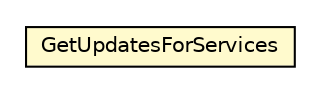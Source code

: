 #!/usr/local/bin/dot
#
# Class diagram 
# Generated by UMLGraph version R5_6-24-gf6e263 (http://www.umlgraph.org/)
#

digraph G {
	edge [fontname="Helvetica",fontsize=10,labelfontname="Helvetica",labelfontsize=10];
	node [fontname="Helvetica",fontsize=10,shape=plaintext];
	nodesep=0.25;
	ranksep=0.5;
	// org.universAAL.tools.ucc.commerce.ustore.tools.GetUpdatesForServices
	c4289789 [label=<<table title="org.universAAL.tools.ucc.commerce.ustore.tools.GetUpdatesForServices" border="0" cellborder="1" cellspacing="0" cellpadding="2" port="p" bgcolor="lemonChiffon" href="./GetUpdatesForServices.html">
		<tr><td><table border="0" cellspacing="0" cellpadding="1">
<tr><td align="center" balign="center"> GetUpdatesForServices </td></tr>
		</table></td></tr>
		</table>>, URL="./GetUpdatesForServices.html", fontname="Helvetica", fontcolor="black", fontsize=10.0];
}

